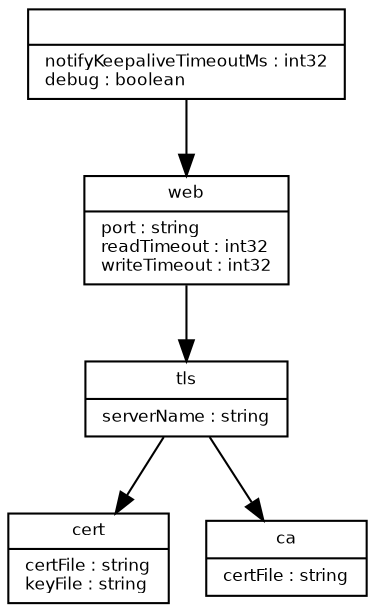 digraph G {
        fontname = "Bitstream Vera Sans"
        fontsize = 8

        node [
                fontname = "Bitstream Vera Sans"
                fontsize = 8
                shape = "record"
        ]

        edge [
                fontname = "Bitstream Vera Sans"
                fontsize = 8
        ]


       _restconf [
         label = "{|notifyKeepaliveTimeoutMs : int32\ldebug : boolean\l}"
       ]







       _web [
         label = "{web|port : string\lreadTimeout : int32\lwriteTimeout : int32\l}"
       ]







       _web_tls [
         label = "{tls|serverName : string\l}"
       ]







       _web_tls_cert [
         label = "{cert|certFile : string\lkeyFile : string\l}"
       ]







       _web_tls_ca [
         label = "{ca|certFile : string\l}"
       ]










  
    
    
    _restconf -> _web

  
    
    
    
    _web -> _web_tls

  
    
    _web_tls -> _web_tls_cert
    _web_tls -> _web_tls_ca

  
    
    

  
    


}
